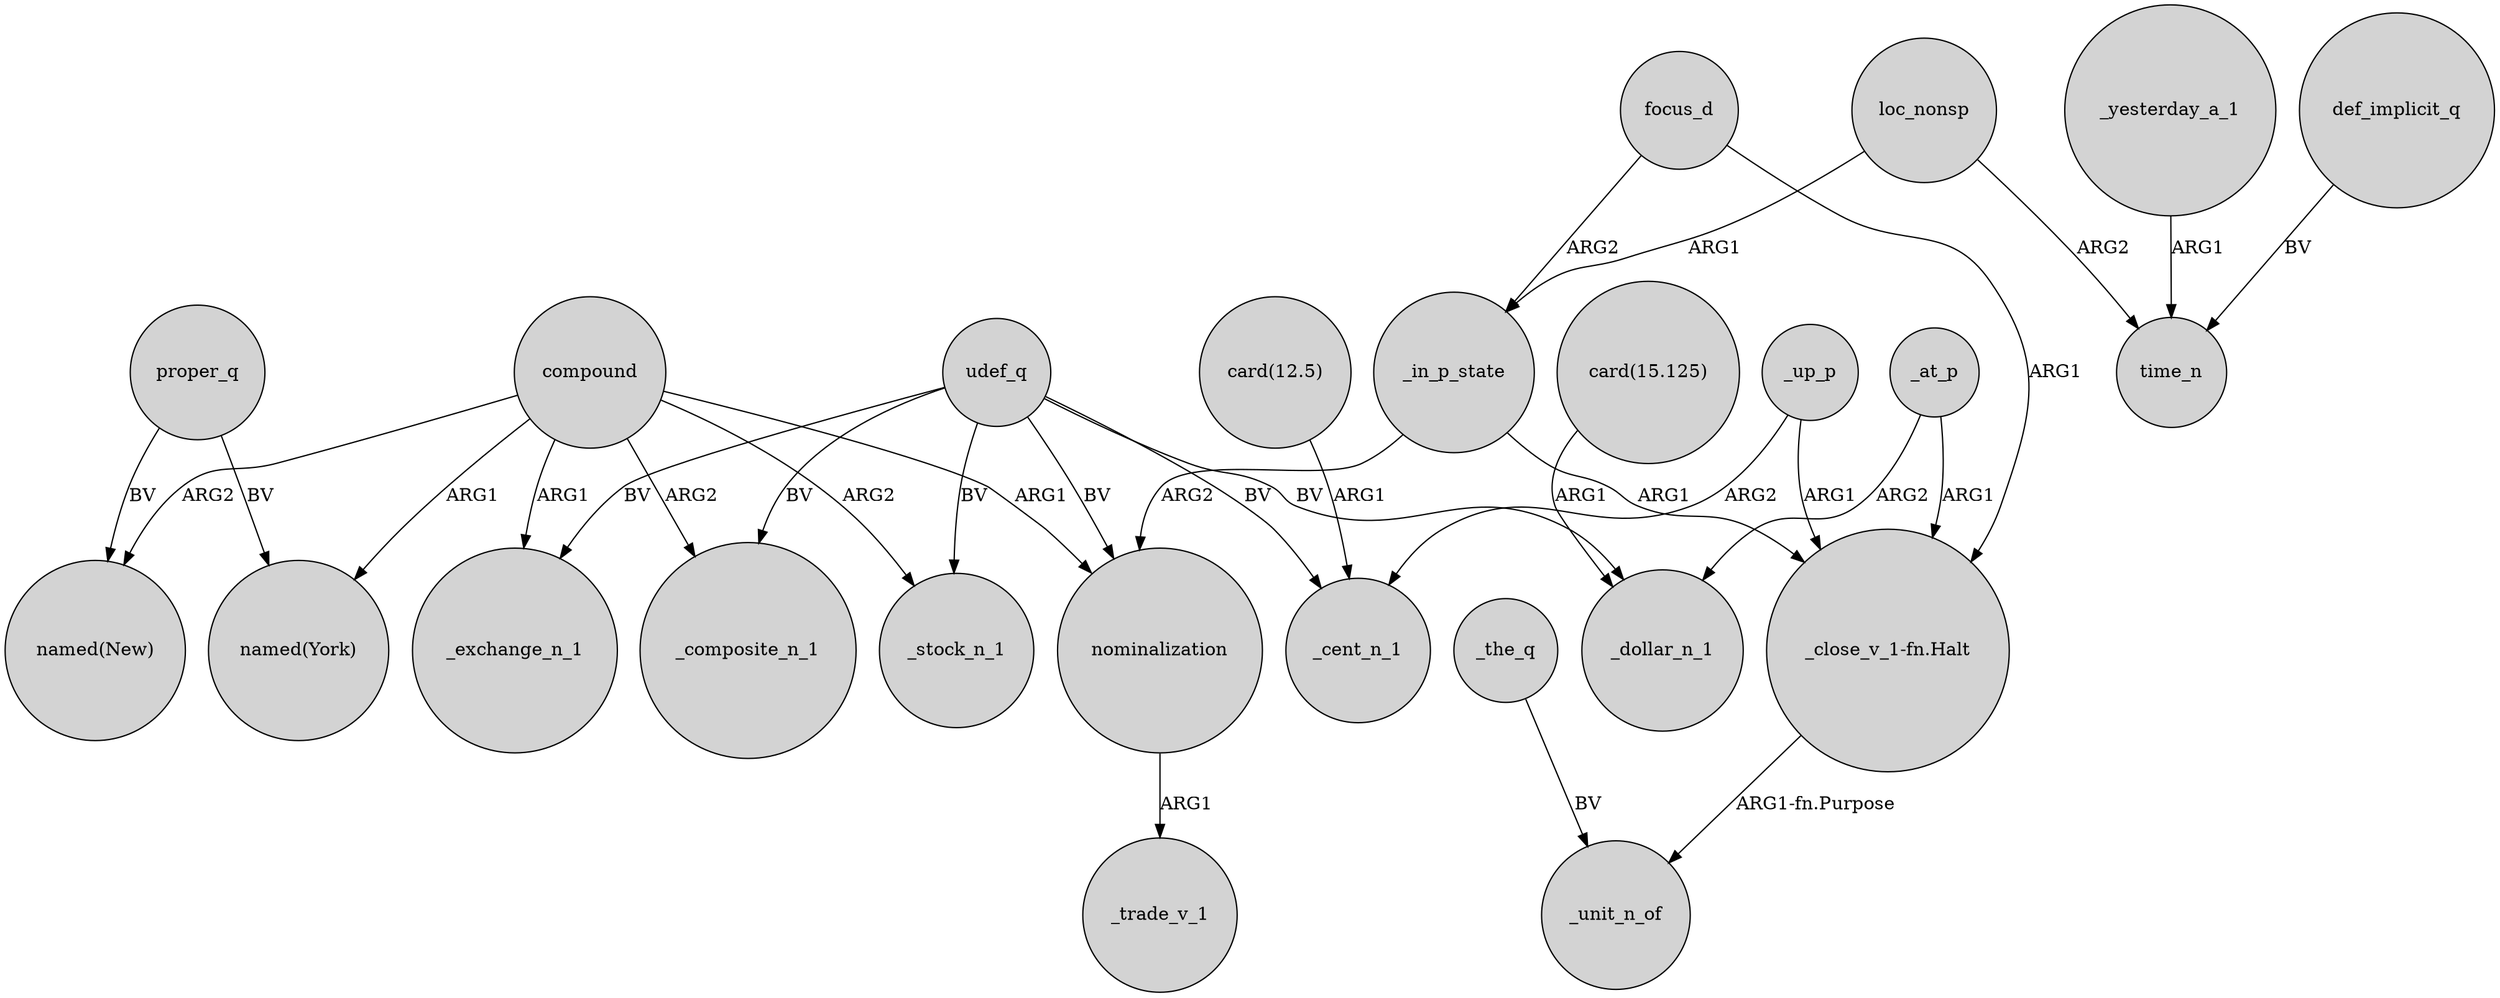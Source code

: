 digraph {
	node [shape=circle style=filled]
	_in_p_state -> nominalization [label=ARG2]
	focus_d -> "_close_v_1-fn.Halt" [label=ARG1]
	focus_d -> _in_p_state [label=ARG2]
	_in_p_state -> "_close_v_1-fn.Halt" [label=ARG1]
	compound -> "named(New)" [label=ARG2]
	proper_q -> "named(New)" [label=BV]
	udef_q -> nominalization [label=BV]
	udef_q -> _exchange_n_1 [label=BV]
	_yesterday_a_1 -> time_n [label=ARG1]
	_up_p -> _cent_n_1 [label=ARG2]
	udef_q -> _cent_n_1 [label=BV]
	compound -> _exchange_n_1 [label=ARG1]
	proper_q -> "named(York)" [label=BV]
	compound -> nominalization [label=ARG1]
	"card(12.5)" -> _cent_n_1 [label=ARG1]
	_up_p -> "_close_v_1-fn.Halt" [label=ARG1]
	udef_q -> _stock_n_1 [label=BV]
	"card(15.125)" -> _dollar_n_1 [label=ARG1]
	_at_p -> _dollar_n_1 [label=ARG2]
	_at_p -> "_close_v_1-fn.Halt" [label=ARG1]
	compound -> _stock_n_1 [label=ARG2]
	udef_q -> _dollar_n_1 [label=BV]
	udef_q -> _composite_n_1 [label=BV]
	loc_nonsp -> time_n [label=ARG2]
	"_close_v_1-fn.Halt" -> _unit_n_of [label="ARG1-fn.Purpose"]
	compound -> "named(York)" [label=ARG1]
	def_implicit_q -> time_n [label=BV]
	_the_q -> _unit_n_of [label=BV]
	compound -> _composite_n_1 [label=ARG2]
	loc_nonsp -> _in_p_state [label=ARG1]
	nominalization -> _trade_v_1 [label=ARG1]
}
